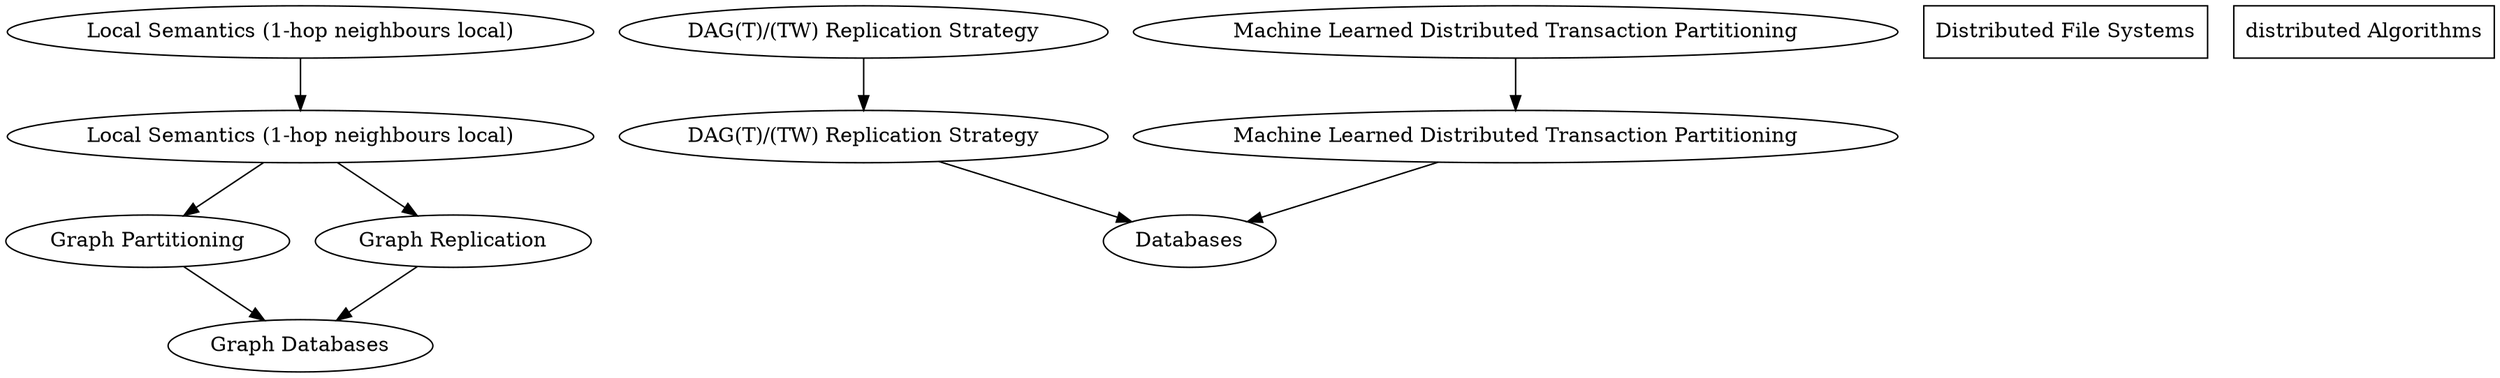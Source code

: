 digraph large_scale_paper_metadata {
/* graph properties */
graph [label_scheme=1];

/* edges */

/* topic hiearchy */
graph_partitioning -> graph_dbs
graph_replication -> graph_dbs

/* papers to topics */
schism -> databases
dag_t_wt -> databases
sedge -> graph_replication
sedge -> graph_partitioning

/* descriptions to papers */
schism_desc -> schism
dag_t_wt_desc -> dag_t_wt
sedge_desc -> sedge

node [shape=box]; 
/* top level nodes */
databases[label="Databases"]
graph_dbs[label="Graph Databases"]
dfs[label="Distributed File Systems"]
distributed_algos[label="distributed Algorithms"]

/* 2nd level topics */ 

/* graph databases */
graph_partitioning [label="Graph Partitioning"]
graph_replication [label="Graph Replication"]

/* paper nodes */
node [shape=circle]; 
schism [label="Machine Learned Distributed Transaction Partitioning"]
dag_t_wt [label="DAG(T)/(TW) Replication Strategy"]
sedge[label="Local Semantics (1-hop neighbours local)"]

/* description of paper nodes */
schism_desc [label="Machine Learned Distributed Transaction Partitioning"]
dag_t_wt_desc [label="DAG(T)/(TW) Replication Strategy"]
sedge_desc[label="Local Semantics (1-hop neighbours local)"]

} 

